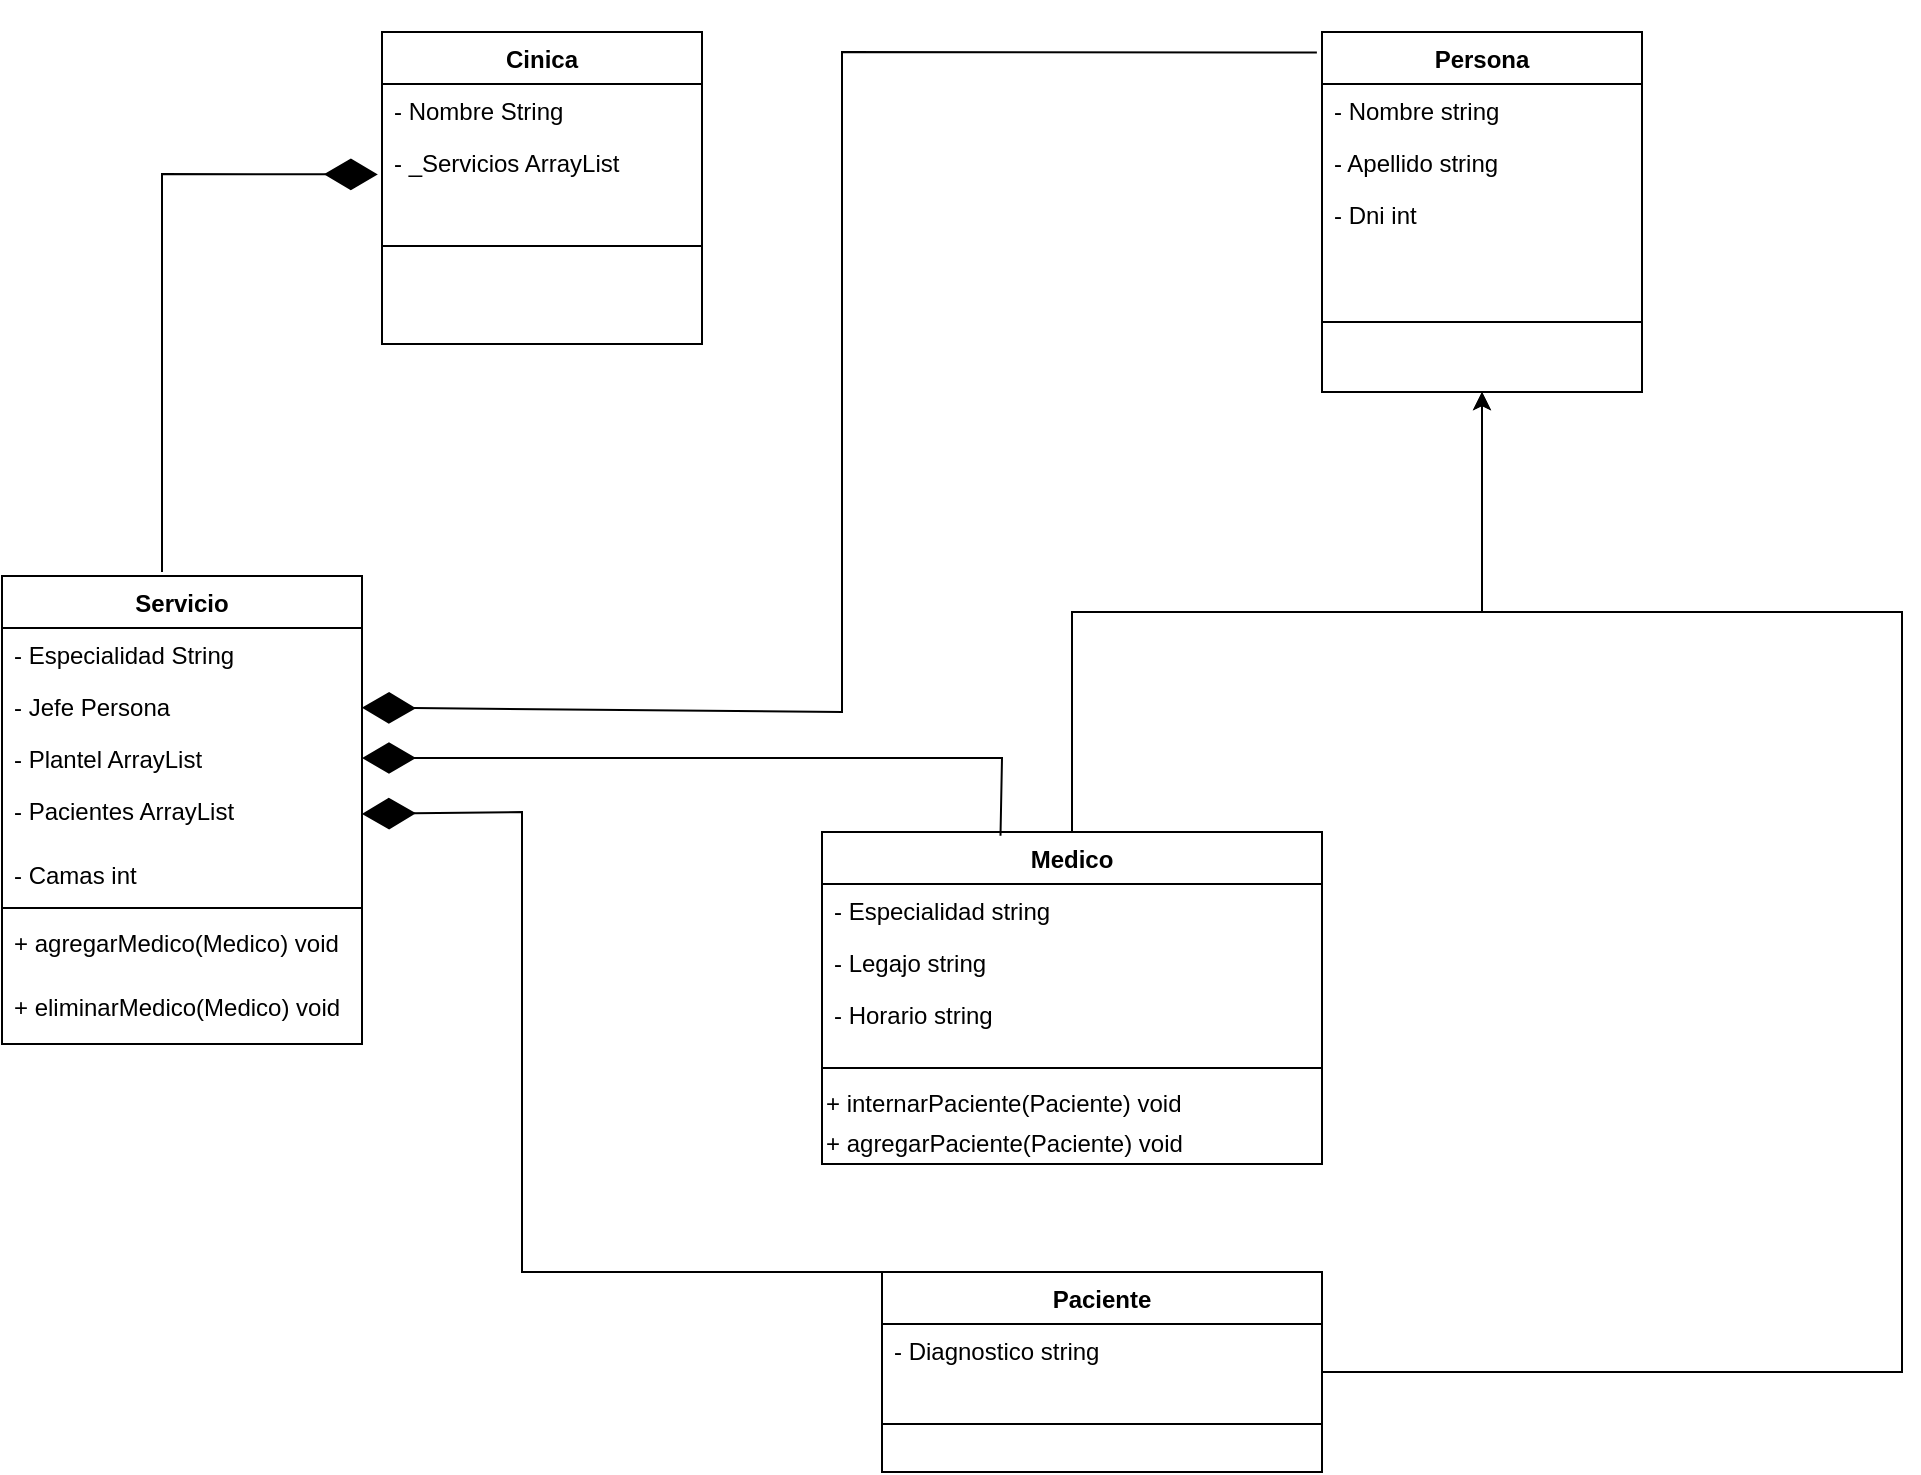 <mxfile version="18.1.3" type="device"><diagram name="Page-1" id="e7e014a7-5840-1c2e-5031-d8a46d1fe8dd"><mxGraphModel dx="1422" dy="865" grid="1" gridSize="10" guides="1" tooltips="1" connect="1" arrows="1" fold="1" page="1" pageScale="1" pageWidth="1169" pageHeight="826" background="none" math="0" shadow="0"><root><mxCell id="0"/><mxCell id="1" parent="0"/><mxCell id="mwotw5wCNAqOD3l3HO5m-41" value="Cinica" style="swimlane;fontStyle=1;align=center;verticalAlign=top;childLayout=stackLayout;horizontal=1;startSize=26;horizontalStack=0;resizeParent=1;resizeParentMax=0;resizeLast=0;collapsible=1;marginBottom=0;" parent="1" vertex="1"><mxGeometry x="250" y="40" width="160" height="156" as="geometry"/></mxCell><mxCell id="mwotw5wCNAqOD3l3HO5m-42" value="- Nombre String" style="text;strokeColor=none;fillColor=none;align=left;verticalAlign=top;spacingLeft=4;spacingRight=4;overflow=hidden;rotatable=0;points=[[0,0.5],[1,0.5]];portConstraint=eastwest;" parent="mwotw5wCNAqOD3l3HO5m-41" vertex="1"><mxGeometry y="26" width="160" height="26" as="geometry"/></mxCell><mxCell id="mwotw5wCNAqOD3l3HO5m-48" value="- _Servicios ArrayList" style="text;strokeColor=none;fillColor=none;align=left;verticalAlign=top;spacingLeft=4;spacingRight=4;overflow=hidden;rotatable=0;points=[[0,0.5],[1,0.5]];portConstraint=eastwest;" parent="mwotw5wCNAqOD3l3HO5m-41" vertex="1"><mxGeometry y="52" width="160" height="26" as="geometry"/></mxCell><mxCell id="mwotw5wCNAqOD3l3HO5m-43" value="" style="line;strokeWidth=1;fillColor=none;align=left;verticalAlign=middle;spacingTop=-1;spacingLeft=3;spacingRight=3;rotatable=0;labelPosition=right;points=[];portConstraint=eastwest;" parent="mwotw5wCNAqOD3l3HO5m-41" vertex="1"><mxGeometry y="78" width="160" height="58" as="geometry"/></mxCell><mxCell id="mwotw5wCNAqOD3l3HO5m-47" value="&lt;span style=&quot;color: rgba(0, 0, 0, 0); font-family: monospace; font-size: 0px; text-align: start;&quot;&gt;a&lt;/span&gt;" style="text;html=1;align=center;verticalAlign=middle;resizable=0;points=[];autosize=1;strokeColor=none;fillColor=none;" parent="mwotw5wCNAqOD3l3HO5m-41" vertex="1"><mxGeometry y="136" width="160" height="20" as="geometry"/></mxCell><mxCell id="mwotw5wCNAqOD3l3HO5m-53" value="Servicio" style="swimlane;fontStyle=1;align=center;verticalAlign=top;childLayout=stackLayout;horizontal=1;startSize=26;horizontalStack=0;resizeParent=1;resizeParentMax=0;resizeLast=0;collapsible=1;marginBottom=0;" parent="1" vertex="1"><mxGeometry x="60" y="312" width="180" height="234" as="geometry"/></mxCell><mxCell id="mwotw5wCNAqOD3l3HO5m-57" value="- Especialidad String" style="text;strokeColor=none;fillColor=none;align=left;verticalAlign=top;spacingLeft=4;spacingRight=4;overflow=hidden;rotatable=0;points=[[0,0.5],[1,0.5]];portConstraint=eastwest;" parent="mwotw5wCNAqOD3l3HO5m-53" vertex="1"><mxGeometry y="26" width="180" height="26" as="geometry"/></mxCell><mxCell id="mwotw5wCNAqOD3l3HO5m-54" value="- Jefe Persona" style="text;strokeColor=none;fillColor=none;align=left;verticalAlign=top;spacingLeft=4;spacingRight=4;overflow=hidden;rotatable=0;points=[[0,0.5],[1,0.5]];portConstraint=eastwest;" parent="mwotw5wCNAqOD3l3HO5m-53" vertex="1"><mxGeometry y="52" width="180" height="26" as="geometry"/></mxCell><mxCell id="mwotw5wCNAqOD3l3HO5m-58" value="- Plantel ArrayList" style="text;strokeColor=none;fillColor=none;align=left;verticalAlign=top;spacingLeft=4;spacingRight=4;overflow=hidden;rotatable=0;points=[[0,0.5],[1,0.5]];portConstraint=eastwest;" parent="mwotw5wCNAqOD3l3HO5m-53" vertex="1"><mxGeometry y="78" width="180" height="26" as="geometry"/></mxCell><mxCell id="mwotw5wCNAqOD3l3HO5m-106" value="- Pacientes ArrayList" style="text;strokeColor=none;fillColor=none;align=left;verticalAlign=top;spacingLeft=4;spacingRight=4;overflow=hidden;rotatable=0;points=[[0,0.5],[1,0.5]];portConstraint=eastwest;" parent="mwotw5wCNAqOD3l3HO5m-53" vertex="1"><mxGeometry y="104" width="180" height="32" as="geometry"/></mxCell><mxCell id="mwotw5wCNAqOD3l3HO5m-59" value="- Camas int" style="text;strokeColor=none;fillColor=none;align=left;verticalAlign=top;spacingLeft=4;spacingRight=4;overflow=hidden;rotatable=0;points=[[0,0.5],[1,0.5]];portConstraint=eastwest;" parent="mwotw5wCNAqOD3l3HO5m-53" vertex="1"><mxGeometry y="136" width="180" height="26" as="geometry"/></mxCell><mxCell id="mwotw5wCNAqOD3l3HO5m-55" value="" style="line;strokeWidth=1;fillColor=none;align=left;verticalAlign=middle;spacingTop=-1;spacingLeft=3;spacingRight=3;rotatable=0;labelPosition=right;points=[];portConstraint=eastwest;" parent="mwotw5wCNAqOD3l3HO5m-53" vertex="1"><mxGeometry y="162" width="180" height="8" as="geometry"/></mxCell><mxCell id="mwotw5wCNAqOD3l3HO5m-56" value="+ agregarMedico(Medico) void" style="text;strokeColor=none;fillColor=none;align=left;verticalAlign=top;spacingLeft=4;spacingRight=4;overflow=hidden;rotatable=0;points=[[0,0.5],[1,0.5]];portConstraint=eastwest;" parent="mwotw5wCNAqOD3l3HO5m-53" vertex="1"><mxGeometry y="170" width="180" height="32" as="geometry"/></mxCell><mxCell id="mwotw5wCNAqOD3l3HO5m-60" value="+ eliminarMedico(Medico) void" style="text;strokeColor=none;fillColor=none;align=left;verticalAlign=top;spacingLeft=4;spacingRight=4;overflow=hidden;rotatable=0;points=[[0,0.5],[1,0.5]];portConstraint=eastwest;" parent="mwotw5wCNAqOD3l3HO5m-53" vertex="1"><mxGeometry y="202" width="180" height="32" as="geometry"/></mxCell><mxCell id="mwotw5wCNAqOD3l3HO5m-63" value="Persona" style="swimlane;fontStyle=1;align=center;verticalAlign=top;childLayout=stackLayout;horizontal=1;startSize=26;horizontalStack=0;resizeParent=1;resizeParentMax=0;resizeLast=0;collapsible=1;marginBottom=0;" parent="1" vertex="1"><mxGeometry x="720" y="40" width="160" height="180" as="geometry"/></mxCell><mxCell id="mwotw5wCNAqOD3l3HO5m-68" value="- Nombre string" style="text;strokeColor=none;fillColor=none;align=left;verticalAlign=top;spacingLeft=4;spacingRight=4;overflow=hidden;rotatable=0;points=[[0,0.5],[1,0.5]];portConstraint=eastwest;" parent="mwotw5wCNAqOD3l3HO5m-63" vertex="1"><mxGeometry y="26" width="160" height="26" as="geometry"/></mxCell><mxCell id="mwotw5wCNAqOD3l3HO5m-67" value="- Apellido string" style="text;strokeColor=none;fillColor=none;align=left;verticalAlign=top;spacingLeft=4;spacingRight=4;overflow=hidden;rotatable=0;points=[[0,0.5],[1,0.5]];portConstraint=eastwest;" parent="mwotw5wCNAqOD3l3HO5m-63" vertex="1"><mxGeometry y="52" width="160" height="26" as="geometry"/></mxCell><mxCell id="mwotw5wCNAqOD3l3HO5m-64" value="- Dni int" style="text;strokeColor=none;fillColor=none;align=left;verticalAlign=top;spacingLeft=4;spacingRight=4;overflow=hidden;rotatable=0;points=[[0,0.5],[1,0.5]];portConstraint=eastwest;" parent="mwotw5wCNAqOD3l3HO5m-63" vertex="1"><mxGeometry y="78" width="160" height="32" as="geometry"/></mxCell><mxCell id="mwotw5wCNAqOD3l3HO5m-65" value="" style="line;strokeWidth=1;fillColor=none;align=left;verticalAlign=middle;spacingTop=-1;spacingLeft=3;spacingRight=3;rotatable=0;labelPosition=right;points=[];portConstraint=eastwest;" parent="mwotw5wCNAqOD3l3HO5m-63" vertex="1"><mxGeometry y="110" width="160" height="70" as="geometry"/></mxCell><mxCell id="mwotw5wCNAqOD3l3HO5m-99" style="edgeStyle=orthogonalEdgeStyle;rounded=0;orthogonalLoop=1;jettySize=auto;html=1;entryX=0.5;entryY=1;entryDx=0;entryDy=0;" parent="1" source="mwotw5wCNAqOD3l3HO5m-73" target="mwotw5wCNAqOD3l3HO5m-63" edge="1"><mxGeometry relative="1" as="geometry"><mxPoint x="595" y="320" as="targetPoint"/></mxGeometry></mxCell><mxCell id="mwotw5wCNAqOD3l3HO5m-73" value="Medico" style="swimlane;fontStyle=1;align=center;verticalAlign=top;childLayout=stackLayout;horizontal=1;startSize=26;horizontalStack=0;resizeParent=1;resizeParentMax=0;resizeLast=0;collapsible=1;marginBottom=0;rotation=0;" parent="1" vertex="1"><mxGeometry x="470" y="440" width="250" height="166" as="geometry"/></mxCell><mxCell id="mwotw5wCNAqOD3l3HO5m-74" value="- Especialidad string" style="text;strokeColor=none;fillColor=none;align=left;verticalAlign=top;spacingLeft=4;spacingRight=4;overflow=hidden;rotatable=0;points=[[0,0.5],[1,0.5]];portConstraint=eastwest;" parent="mwotw5wCNAqOD3l3HO5m-73" vertex="1"><mxGeometry y="26" width="250" height="26" as="geometry"/></mxCell><mxCell id="mwotw5wCNAqOD3l3HO5m-75" value="- Legajo string" style="text;strokeColor=none;fillColor=none;align=left;verticalAlign=top;spacingLeft=4;spacingRight=4;overflow=hidden;rotatable=0;points=[[0,0.5],[1,0.5]];portConstraint=eastwest;" parent="mwotw5wCNAqOD3l3HO5m-73" vertex="1"><mxGeometry y="52" width="250" height="26" as="geometry"/></mxCell><mxCell id="mwotw5wCNAqOD3l3HO5m-76" value="- Horario string" style="text;strokeColor=none;fillColor=none;align=left;verticalAlign=top;spacingLeft=4;spacingRight=4;overflow=hidden;rotatable=0;points=[[0,0.5],[1,0.5]];portConstraint=eastwest;" parent="mwotw5wCNAqOD3l3HO5m-73" vertex="1"><mxGeometry y="78" width="250" height="32" as="geometry"/></mxCell><mxCell id="mwotw5wCNAqOD3l3HO5m-77" value="" style="line;strokeWidth=1;fillColor=none;align=left;verticalAlign=middle;spacingTop=-1;spacingLeft=3;spacingRight=3;rotatable=0;labelPosition=right;points=[];portConstraint=eastwest;" parent="mwotw5wCNAqOD3l3HO5m-73" vertex="1"><mxGeometry y="110" width="250" height="16" as="geometry"/></mxCell><mxCell id="mwotw5wCNAqOD3l3HO5m-85" value="+ internarPaciente(Paciente) void" style="text;html=1;align=left;verticalAlign=middle;resizable=0;points=[];autosize=1;strokeColor=none;fillColor=none;" parent="mwotw5wCNAqOD3l3HO5m-73" vertex="1"><mxGeometry y="126" width="250" height="20" as="geometry"/></mxCell><mxCell id="mwotw5wCNAqOD3l3HO5m-83" value="+ agregarPaciente(Paciente) void" style="text;html=1;align=left;verticalAlign=middle;resizable=0;points=[];autosize=1;strokeColor=none;fillColor=none;" parent="mwotw5wCNAqOD3l3HO5m-73" vertex="1"><mxGeometry y="146" width="250" height="20" as="geometry"/></mxCell><mxCell id="mwotw5wCNAqOD3l3HO5m-100" style="edgeStyle=orthogonalEdgeStyle;rounded=0;orthogonalLoop=1;jettySize=auto;html=1;entryX=0.5;entryY=1;entryDx=0;entryDy=0;" parent="1" source="mwotw5wCNAqOD3l3HO5m-91" target="mwotw5wCNAqOD3l3HO5m-63" edge="1"><mxGeometry relative="1" as="geometry"><mxPoint x="800" y="230" as="targetPoint"/><Array as="points"><mxPoint x="1010" y="330"/><mxPoint x="800" y="330"/></Array></mxGeometry></mxCell><mxCell id="mwotw5wCNAqOD3l3HO5m-91" value="Paciente" style="swimlane;fontStyle=1;align=center;verticalAlign=top;childLayout=stackLayout;horizontal=1;startSize=26;horizontalStack=0;resizeParent=1;resizeParentMax=0;resizeLast=0;collapsible=1;marginBottom=0;" parent="1" vertex="1"><mxGeometry x="500" y="660" width="220" height="100" as="geometry"/></mxCell><mxCell id="mwotw5wCNAqOD3l3HO5m-92" value="- Diagnostico string" style="text;strokeColor=none;fillColor=none;align=left;verticalAlign=top;spacingLeft=4;spacingRight=4;overflow=hidden;rotatable=0;points=[[0,0.5],[1,0.5]];portConstraint=eastwest;" parent="mwotw5wCNAqOD3l3HO5m-91" vertex="1"><mxGeometry y="26" width="220" height="26" as="geometry"/></mxCell><mxCell id="mwotw5wCNAqOD3l3HO5m-93" value="" style="line;strokeWidth=1;fillColor=none;align=left;verticalAlign=middle;spacingTop=-1;spacingLeft=3;spacingRight=3;rotatable=0;labelPosition=right;points=[];portConstraint=eastwest;" parent="mwotw5wCNAqOD3l3HO5m-91" vertex="1"><mxGeometry y="52" width="220" height="48" as="geometry"/></mxCell><mxCell id="mwotw5wCNAqOD3l3HO5m-101" value="" style="endArrow=diamondThin;endFill=1;endSize=24;html=1;rounded=0;entryX=-0.013;entryY=0.74;entryDx=0;entryDy=0;entryPerimeter=0;" parent="1" target="mwotw5wCNAqOD3l3HO5m-48" edge="1"><mxGeometry width="160" relative="1" as="geometry"><mxPoint x="140" y="310" as="sourcePoint"/><mxPoint x="670" y="430" as="targetPoint"/><Array as="points"><mxPoint x="140" y="111"/></Array></mxGeometry></mxCell><mxCell id="mwotw5wCNAqOD3l3HO5m-102" value="" style="endArrow=diamondThin;endFill=1;endSize=24;html=1;rounded=0;entryX=1;entryY=0.5;entryDx=0;entryDy=0;exitX=0.357;exitY=0.011;exitDx=0;exitDy=0;exitPerimeter=0;" parent="1" source="mwotw5wCNAqOD3l3HO5m-73" target="mwotw5wCNAqOD3l3HO5m-58" edge="1"><mxGeometry width="160" relative="1" as="geometry"><mxPoint x="510" y="430" as="sourcePoint"/><mxPoint x="670" y="430" as="targetPoint"/><Array as="points"><mxPoint x="560" y="403"/></Array></mxGeometry></mxCell><mxCell id="mwotw5wCNAqOD3l3HO5m-103" value="" style="endArrow=diamondThin;endFill=1;endSize=24;html=1;rounded=0;exitX=-0.016;exitY=0.057;exitDx=0;exitDy=0;exitPerimeter=0;" parent="1" source="mwotw5wCNAqOD3l3HO5m-63" target="mwotw5wCNAqOD3l3HO5m-54" edge="1"><mxGeometry width="160" relative="1" as="geometry"><mxPoint x="250" y="670" as="sourcePoint"/><mxPoint x="370" y="520" as="targetPoint"/><Array as="points"><mxPoint x="480" y="50"/><mxPoint x="480" y="380"/></Array></mxGeometry></mxCell><mxCell id="mwotw5wCNAqOD3l3HO5m-105" value="" style="endArrow=diamondThin;endFill=1;endSize=24;html=1;rounded=0;exitX=0;exitY=0;exitDx=0;exitDy=0;" parent="1" source="mwotw5wCNAqOD3l3HO5m-91" target="mwotw5wCNAqOD3l3HO5m-106" edge="1"><mxGeometry width="160" relative="1" as="geometry"><mxPoint x="520" y="430" as="sourcePoint"/><mxPoint x="750" y="490" as="targetPoint"/><Array as="points"><mxPoint x="320" y="660"/><mxPoint x="320" y="430"/></Array></mxGeometry></mxCell></root></mxGraphModel></diagram></mxfile>